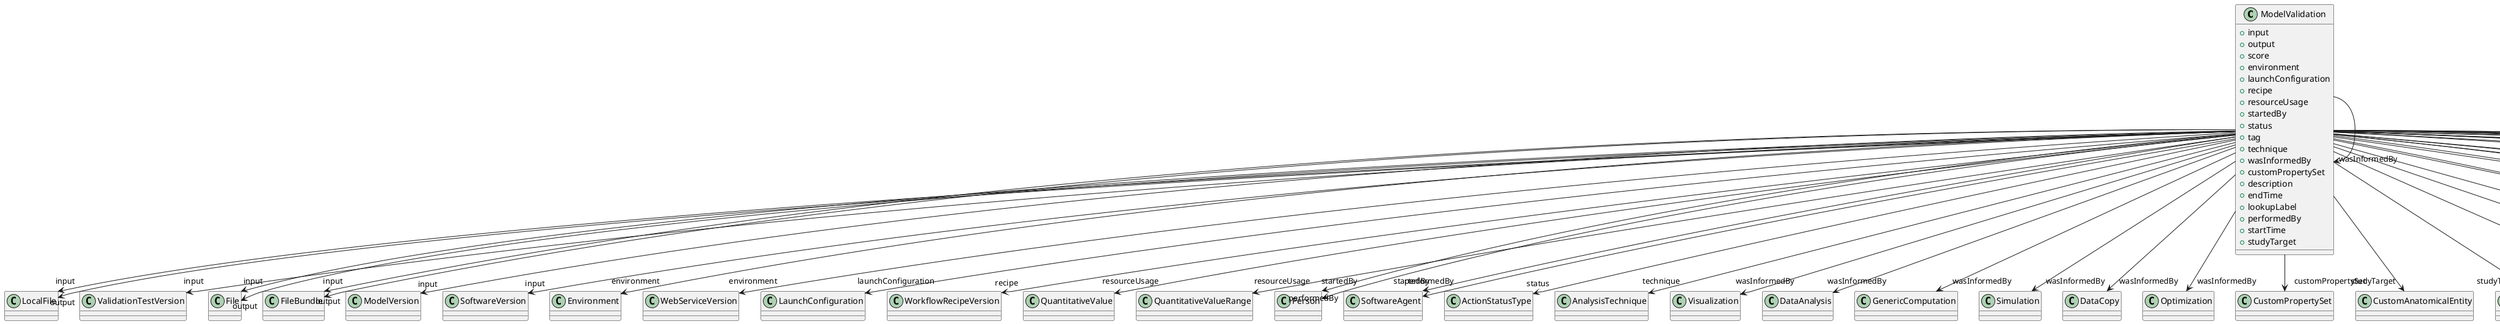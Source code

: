 @startuml
class ModelValidation {
+input
+output
+score
+environment
+launchConfiguration
+recipe
+resourceUsage
+startedBy
+status
+tag
+technique
+wasInformedBy
+customPropertySet
+description
+endTime
+lookupLabel
+performedBy
+startTime
+studyTarget

}
ModelValidation -d-> "input" LocalFile
ModelValidation -d-> "input" ValidationTestVersion
ModelValidation -d-> "input" File
ModelValidation -d-> "input" FileBundle
ModelValidation -d-> "input" ModelVersion
ModelValidation -d-> "input" SoftwareVersion
ModelValidation -d-> "output" LocalFile
ModelValidation -d-> "output" File
ModelValidation -d-> "output" FileBundle
ModelValidation -d-> "environment" Environment
ModelValidation -d-> "environment" WebServiceVersion
ModelValidation -d-> "launchConfiguration" LaunchConfiguration
ModelValidation -d-> "recipe" WorkflowRecipeVersion
ModelValidation -d-> "resourceUsage" QuantitativeValue
ModelValidation -d-> "resourceUsage" QuantitativeValueRange
ModelValidation -d-> "startedBy" Person
ModelValidation -d-> "startedBy" SoftwareAgent
ModelValidation -d-> "status" ActionStatusType
ModelValidation -d-> "technique" AnalysisTechnique
ModelValidation -d-> "wasInformedBy" ModelValidation
ModelValidation -d-> "wasInformedBy" Visualization
ModelValidation -d-> "wasInformedBy" DataAnalysis
ModelValidation -d-> "wasInformedBy" GenericComputation
ModelValidation -d-> "wasInformedBy" Simulation
ModelValidation -d-> "wasInformedBy" DataCopy
ModelValidation -d-> "wasInformedBy" Optimization
ModelValidation -d-> "customPropertySet" CustomPropertySet
ModelValidation -d-> "performedBy" Person
ModelValidation -d-> "performedBy" SoftwareAgent
ModelValidation -d-> "studyTarget" CustomAnatomicalEntity
ModelValidation -d-> "studyTarget" ParcellationEntityVersion
ModelValidation -d-> "studyTarget" ParcellationEntity
ModelValidation -d-> "studyTarget" OrganismSubstance
ModelValidation -d-> "studyTarget" SubcellularEntity
ModelValidation -d-> "studyTarget" Species
ModelValidation -d-> "studyTarget" OrganismSystem
ModelValidation -d-> "studyTarget" CellType
ModelValidation -d-> "studyTarget" Organ
ModelValidation -d-> "studyTarget" AuditoryStimulusType
ModelValidation -d-> "studyTarget" CellCultureType
ModelValidation -d-> "studyTarget" MolecularEntity
ModelValidation -d-> "studyTarget" TactileStimulusType
ModelValidation -d-> "studyTarget" BreedingType
ModelValidation -d-> "studyTarget" Disease
ModelValidation -d-> "studyTarget" Handedness
ModelValidation -d-> "studyTarget" UBERONParcellation
ModelValidation -d-> "studyTarget" GeneticStrainType
ModelValidation -d-> "studyTarget" DiseaseModel
ModelValidation -d-> "studyTarget" GustatoryStimulusType
ModelValidation -d-> "studyTarget" BiologicalOrder
ModelValidation -d-> "studyTarget" ElectricalStimulusType
ModelValidation -d-> "studyTarget" OpticalStimulusType
ModelValidation -d-> "studyTarget" VisualStimulusType
ModelValidation -d-> "studyTarget" TermSuggestion
ModelValidation -d-> "studyTarget" OlfactoryStimulusType
ModelValidation -d-> "studyTarget" BiologicalSex

@enduml
